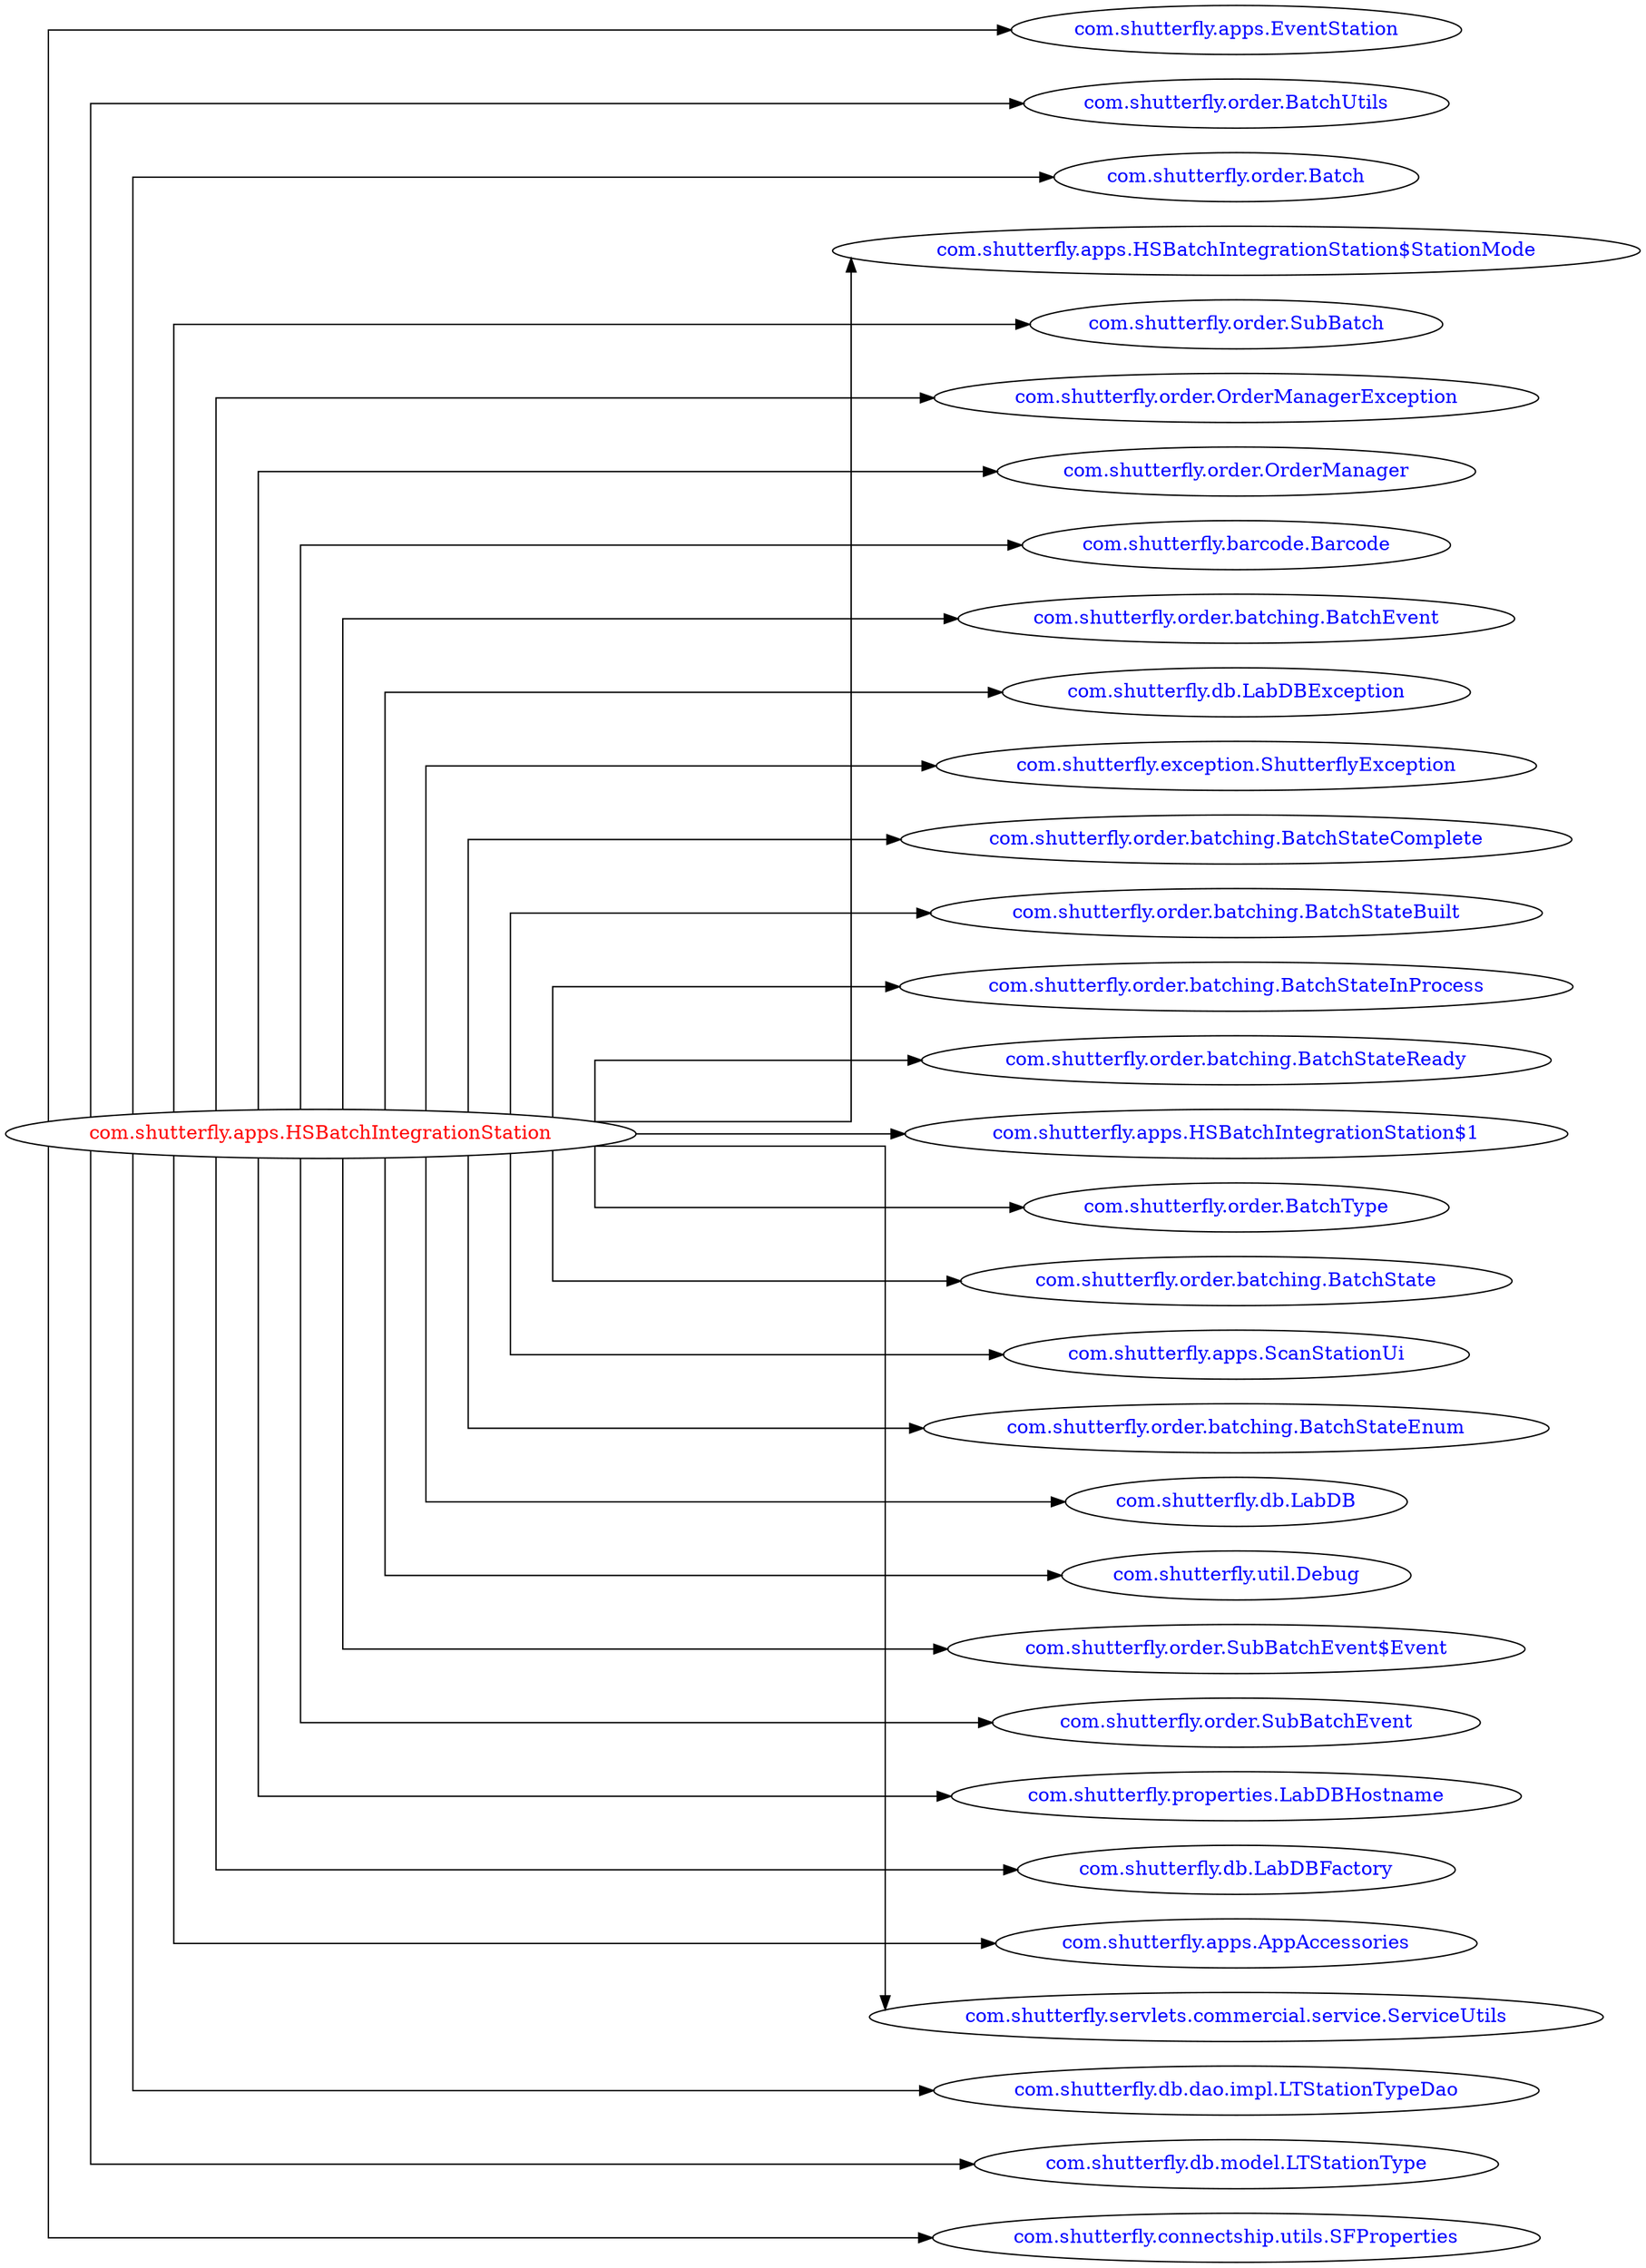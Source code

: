 digraph dependencyGraph {
 concentrate=true;
 ranksep="2.0";
 rankdir="LR"; 
 splines="ortho";
"com.shutterfly.apps.HSBatchIntegrationStation" [fontcolor="red"];
"com.shutterfly.apps.EventStation" [ fontcolor="blue" ];
"com.shutterfly.apps.HSBatchIntegrationStation"->"com.shutterfly.apps.EventStation";
"com.shutterfly.order.BatchUtils" [ fontcolor="blue" ];
"com.shutterfly.apps.HSBatchIntegrationStation"->"com.shutterfly.order.BatchUtils";
"com.shutterfly.order.Batch" [ fontcolor="blue" ];
"com.shutterfly.apps.HSBatchIntegrationStation"->"com.shutterfly.order.Batch";
"com.shutterfly.apps.HSBatchIntegrationStation$StationMode" [ fontcolor="blue" ];
"com.shutterfly.apps.HSBatchIntegrationStation"->"com.shutterfly.apps.HSBatchIntegrationStation$StationMode";
"com.shutterfly.order.SubBatch" [ fontcolor="blue" ];
"com.shutterfly.apps.HSBatchIntegrationStation"->"com.shutterfly.order.SubBatch";
"com.shutterfly.order.OrderManagerException" [ fontcolor="blue" ];
"com.shutterfly.apps.HSBatchIntegrationStation"->"com.shutterfly.order.OrderManagerException";
"com.shutterfly.order.OrderManager" [ fontcolor="blue" ];
"com.shutterfly.apps.HSBatchIntegrationStation"->"com.shutterfly.order.OrderManager";
"com.shutterfly.barcode.Barcode" [ fontcolor="blue" ];
"com.shutterfly.apps.HSBatchIntegrationStation"->"com.shutterfly.barcode.Barcode";
"com.shutterfly.order.batching.BatchEvent" [ fontcolor="blue" ];
"com.shutterfly.apps.HSBatchIntegrationStation"->"com.shutterfly.order.batching.BatchEvent";
"com.shutterfly.db.LabDBException" [ fontcolor="blue" ];
"com.shutterfly.apps.HSBatchIntegrationStation"->"com.shutterfly.db.LabDBException";
"com.shutterfly.exception.ShutterflyException" [ fontcolor="blue" ];
"com.shutterfly.apps.HSBatchIntegrationStation"->"com.shutterfly.exception.ShutterflyException";
"com.shutterfly.order.batching.BatchStateComplete" [ fontcolor="blue" ];
"com.shutterfly.apps.HSBatchIntegrationStation"->"com.shutterfly.order.batching.BatchStateComplete";
"com.shutterfly.order.batching.BatchStateBuilt" [ fontcolor="blue" ];
"com.shutterfly.apps.HSBatchIntegrationStation"->"com.shutterfly.order.batching.BatchStateBuilt";
"com.shutterfly.order.batching.BatchStateInProcess" [ fontcolor="blue" ];
"com.shutterfly.apps.HSBatchIntegrationStation"->"com.shutterfly.order.batching.BatchStateInProcess";
"com.shutterfly.order.batching.BatchStateReady" [ fontcolor="blue" ];
"com.shutterfly.apps.HSBatchIntegrationStation"->"com.shutterfly.order.batching.BatchStateReady";
"com.shutterfly.apps.HSBatchIntegrationStation$1" [ fontcolor="blue" ];
"com.shutterfly.apps.HSBatchIntegrationStation"->"com.shutterfly.apps.HSBatchIntegrationStation$1";
"com.shutterfly.order.BatchType" [ fontcolor="blue" ];
"com.shutterfly.apps.HSBatchIntegrationStation"->"com.shutterfly.order.BatchType";
"com.shutterfly.order.batching.BatchState" [ fontcolor="blue" ];
"com.shutterfly.apps.HSBatchIntegrationStation"->"com.shutterfly.order.batching.BatchState";
"com.shutterfly.apps.ScanStationUi" [ fontcolor="blue" ];
"com.shutterfly.apps.HSBatchIntegrationStation"->"com.shutterfly.apps.ScanStationUi";
"com.shutterfly.order.batching.BatchStateEnum" [ fontcolor="blue" ];
"com.shutterfly.apps.HSBatchIntegrationStation"->"com.shutterfly.order.batching.BatchStateEnum";
"com.shutterfly.db.LabDB" [ fontcolor="blue" ];
"com.shutterfly.apps.HSBatchIntegrationStation"->"com.shutterfly.db.LabDB";
"com.shutterfly.util.Debug" [ fontcolor="blue" ];
"com.shutterfly.apps.HSBatchIntegrationStation"->"com.shutterfly.util.Debug";
"com.shutterfly.order.SubBatchEvent$Event" [ fontcolor="blue" ];
"com.shutterfly.apps.HSBatchIntegrationStation"->"com.shutterfly.order.SubBatchEvent$Event";
"com.shutterfly.order.SubBatchEvent" [ fontcolor="blue" ];
"com.shutterfly.apps.HSBatchIntegrationStation"->"com.shutterfly.order.SubBatchEvent";
"com.shutterfly.properties.LabDBHostname" [ fontcolor="blue" ];
"com.shutterfly.apps.HSBatchIntegrationStation"->"com.shutterfly.properties.LabDBHostname";
"com.shutterfly.db.LabDBFactory" [ fontcolor="blue" ];
"com.shutterfly.apps.HSBatchIntegrationStation"->"com.shutterfly.db.LabDBFactory";
"com.shutterfly.apps.AppAccessories" [ fontcolor="blue" ];
"com.shutterfly.apps.HSBatchIntegrationStation"->"com.shutterfly.apps.AppAccessories";
"com.shutterfly.servlets.commercial.service.ServiceUtils" [ fontcolor="blue" ];
"com.shutterfly.apps.HSBatchIntegrationStation"->"com.shutterfly.servlets.commercial.service.ServiceUtils";
"com.shutterfly.db.dao.impl.LTStationTypeDao" [ fontcolor="blue" ];
"com.shutterfly.apps.HSBatchIntegrationStation"->"com.shutterfly.db.dao.impl.LTStationTypeDao";
"com.shutterfly.db.model.LTStationType" [ fontcolor="blue" ];
"com.shutterfly.apps.HSBatchIntegrationStation"->"com.shutterfly.db.model.LTStationType";
"com.shutterfly.connectship.utils.SFProperties" [ fontcolor="blue" ];
"com.shutterfly.apps.HSBatchIntegrationStation"->"com.shutterfly.connectship.utils.SFProperties";
}